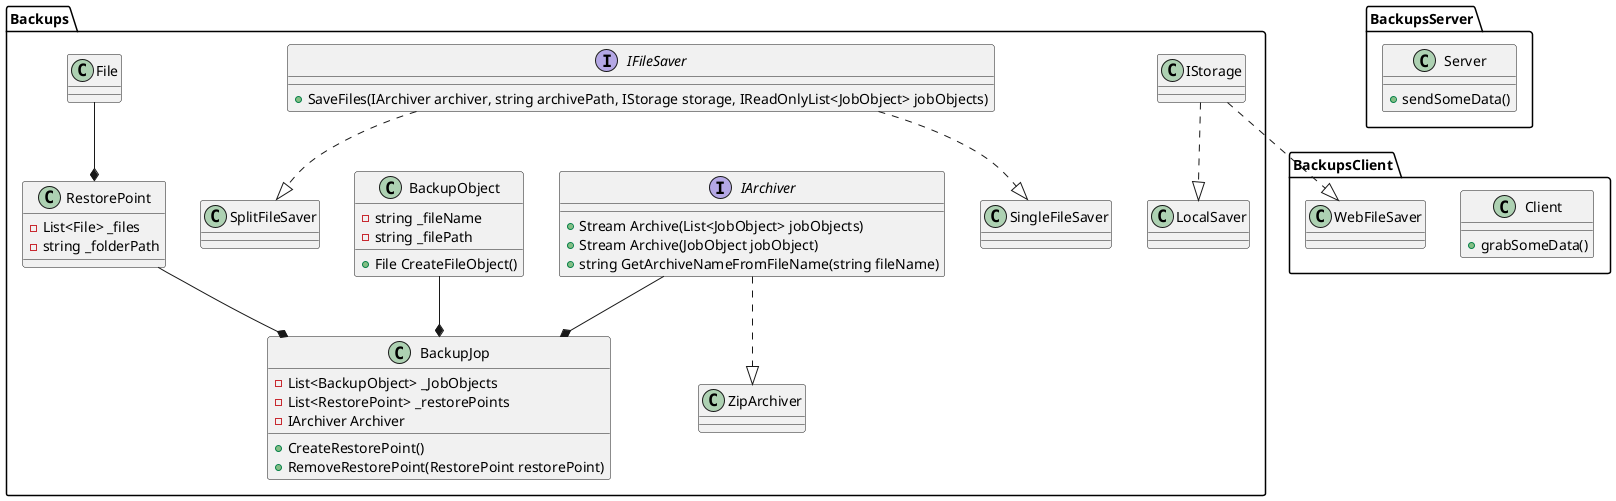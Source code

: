 ﻿@startuml

interface Backups.IFileSaver
{
    +SaveFiles(IArchiver archiver, string archivePath, IStorage storage, IReadOnlyList<JobObject> jobObjects)
}

interface Backups.IArchiver
{
    +Stream Archive(List<JobObject> jobObjects)
    +Stream Archive(JobObject jobObject)
    +string GetArchiveNameFromFileName(string fileName)
}

class Backups.ZipArchiver
{
}

class Backups.RestorePoint
{
    -List<File> _files
    -string _folderPath
}

class Backups.BackupObject
{
    -string _fileName
    -string _filePath
    +File CreateFileObject()
}

class Backups.BackupJop
{
    -List<BackupObject> _JobObjects
    -List<RestorePoint> _restorePoints
    -IArchiver Archiver
    
    +CreateRestorePoint()
    +RemoveRestorePoint(RestorePoint restorePoint)
}

class BackupsClient.Client
{
    +grabSomeData()
}

class BackupsServer.Server
{
    +sendSomeData()
}

Backups.IArchiver ..|> Backups.ZipArchiver
Backups.IFileSaver ..|> Backups.SingleFileSaver
Backups.IFileSaver ..|> Backups.SplitFileSaver

Backups.IStorage ..|> Backups.LocalSaver
Backups.IStorage ..|> BackupsClient.WebFileSaver

Backups.IArchiver --* Backups.BackupJop
Backups.BackupObject --* Backups.BackupJop
Backups.RestorePoint --* Backups.BackupJop
Backups.File --* Backups.RestorePoint

@enduml